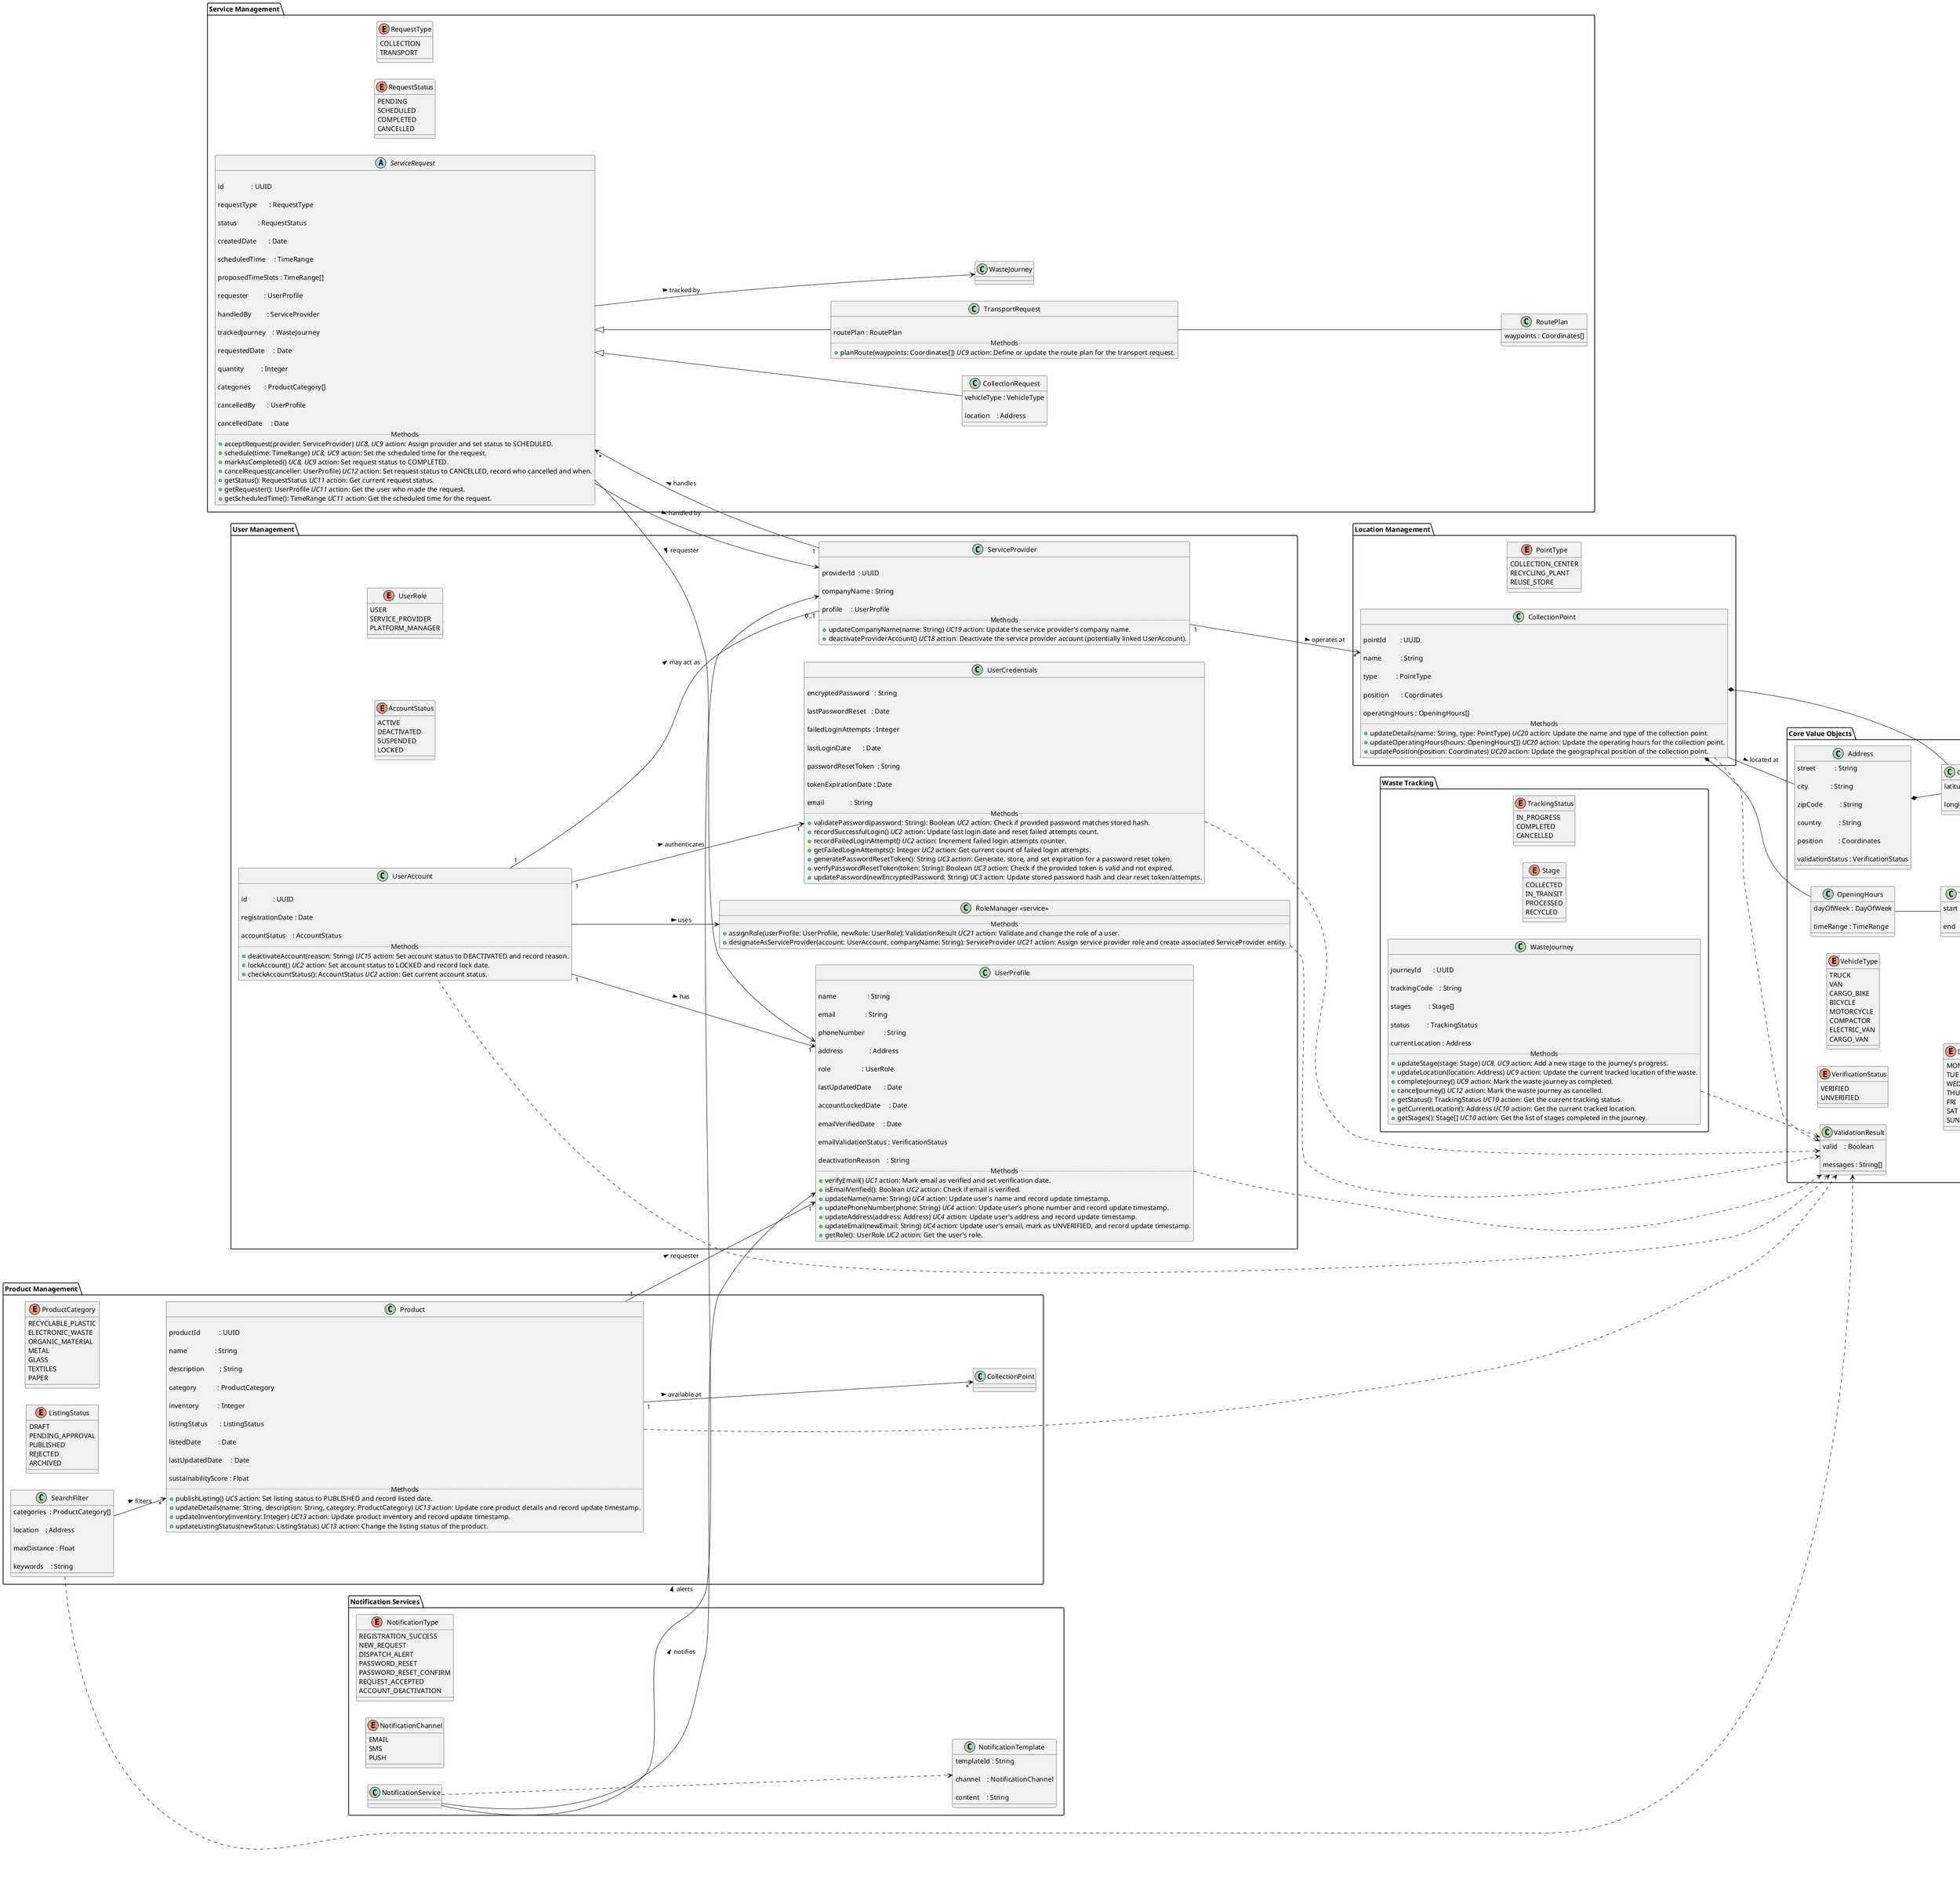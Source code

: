 @startuml
left to right direction
' ──────────────────────────────────────────────
'  CORE VALUE OBJECTS
' ──────────────────────────────────────────────
package "Core Value Objects" {
enum VerificationStatus {
VERIFIED
UNVERIFIED
}
enum VehicleType {
TRUCK
VAN
CARGO_BIKE
BICYCLE
MOTORCYCLE
COMPACTOR
ELECTRIC_VAN
CARGO_VAN
}
enum DayOfWeek {
MON
TUE
WED
THU
FRI
SAT
SUN
}
class ValidationResult {

valid    : Boolean

messages : String[]
}
class Coordinates {

latitude  : Float

longitude : Float
}
class Address {

street           : String

city             : String

zipCode          : String

country          : String

position         : Coordinates

validationStatus : VerificationStatus
}
class TimeRange {

start : LocalTime

end   : LocalTime
}
class OpeningHours {

dayOfWeek : DayOfWeek

timeRange : TimeRange
}
Address *-- Coordinates
OpeningHours -- TimeRange
}
' ──────────────────────────────────────────────
'  USER MANAGEMENT
' ──────────────────────────────────────────────
package "User Management" {
enum UserRole {
USER
SERVICE_PROVIDER
PLATFORM_MANAGER
}
enum AccountStatus {
ACTIVE
DEACTIVATED
SUSPENDED
LOCKED
}
class UserAccount {

id               : UUID

registrationDate : Date

accountStatus    : AccountStatus
.. Methods ..
+ deactivateAccount(reason: String) //UC15 //action: Set account status to DEACTIVATED and record reason.
+ lockAccount() //UC2 //action: Set account status to LOCKED and record lock date.
+ checkAccountStatus(): AccountStatus //UC2 //action: Get current account status.
}
class UserProfile {

name                  : String

email                 : String

phoneNumber           : String

address               : Address

role                  : UserRole

lastUpdatedDate       : Date

accountLockedDate     : Date

emailVerifiedDate     : Date

emailValidationStatus : VerificationStatus

deactivationReason    : String
.. Methods ..
+ verifyEmail() //UC1 //action: Mark email as verified and set verification date.
+ isEmailVerified(): Boolean //UC2 //action: Check if email is verified.
+ updateName(name: String) //UC4 //action: Update user's name and record update timestamp.
+ updatePhoneNumber(phone: String) //UC4 //action: Update user's phone number and record update timestamp.
+ updateAddress(address: Address) //UC4 //action: Update user's address and record update timestamp.
+ updateEmail(newEmail: String) //UC4 //action: Update user's email, mark as UNVERIFIED, and record update timestamp.
+ getRole(): UserRole //UC2 //action: Get the user's role.
}
class UserCredentials {

encryptedPassword   : String

lastPasswordReset   : Date

failedLoginAttempts : Integer

lastLoginDate       : Date

passwordResetToken  : String

tokenExpirationDate : Date

email               : String
.. Methods ..
+ validatePassword(password: String): Boolean //UC2 //action: Check if provided password matches stored hash.
+ recordSuccessfulLogin() //UC2 //action: Update last login date and reset failed attempts count.
+ recordFailedLoginAttempt() //UC2 //action: Increment failed login attempts counter.
+ getFailedLoginAttempts(): Integer //UC2 //action: Get current count of failed login attempts.
+ generatePasswordResetToken(): String //UC3 //action: Generate, store, and set expiration for a password reset token.
+ verifyPasswordResetToken(token: String): Boolean //UC3 //action: Check if the provided token is valid and not expired.
+ updatePassword(newEncryptedPassword: String) //UC3 //action: Update stored password hash and clear reset token/attempts.
}
class ServiceProvider {

providerId  : UUID

companyName : String

profile     : UserProfile
.. Methods ..
+ updateCompanyName(name: String) //UC19 //action: Update the service provider's company name.
+ deactivateProviderAccount() //UC18 //action: Deactivate the service provider account (potentially linked UserAccount).
}
class "RoleManager <<service>>" as RoleManager {
.. Methods ..
+ assignRole(userProfile: UserProfile, newRole: UserRole): ValidationResult //UC21 //action: Validate and change the role of a user.
+ designateAsServiceProvider(account: UserAccount, companyName: String): ServiceProvider //UC21 //action: Assign service provider role and create associated ServiceProvider entity.
}
UserAccount ..> ValidationResult
UserProfile ..> ValidationResult
UserCredentials ..> ValidationResult
RoleManager ..> ValidationResult
UserAccount "1" --> "1" UserProfile : has >
UserAccount "1" --> "1" UserCredentials : authenticates >
UserAccount --> RoleManager : uses >
UserAccount "1" -- "0..1" ServiceProvider : may act as >
}
' ──────────────────────────────────────────────
'  SERVICE MANAGEMENT
' ──────────────────────────────────────────────
package "Service Management" {
enum RequestType {
COLLECTION
TRANSPORT
}
enum RequestStatus {
PENDING
SCHEDULED
COMPLETED
CANCELLED
}
abstract class ServiceRequest {

id                : UUID

requestType       : RequestType

status            : RequestStatus

createdDate       : Date

scheduledTime     : TimeRange

proposedTimeSlots : TimeRange[]

requester         : UserProfile

handledBy         : ServiceProvider

trackedJourney    : WasteJourney

requestedDate     : Date

quantity          : Integer

categories        : ProductCategory[]

cancelledBy       : UserProfile

cancelledDate     : Date
.. Methods ..
+ acceptRequest(provider: ServiceProvider) //UC8, UC9 //action: Assign provider and set status to SCHEDULED.
+ schedule(time: TimeRange) //UC8, UC9 //action: Set the scheduled time for the request.
+ markAsCompleted() //UC8, UC9 //action: Set request status to COMPLETED.
+ cancelRequest(canceller: UserProfile) //UC12 //action: Set request status to CANCELLED, record who cancelled and when.
+ getStatus(): RequestStatus //UC11 //action: Get current request status.
+ getRequester(): UserProfile //UC11 //action: Get the user who made the request.
+ getScheduledTime(): TimeRange //UC11 //action: Get the scheduled time for the request.
}
class CollectionRequest extends ServiceRequest {

vehicleType : VehicleType

location    : Address
}
class TransportRequest extends ServiceRequest {

routePlan : RoutePlan
.. Methods ..
+ planRoute(waypoints: Coordinates[]) //UC9 //action: Define or update the route plan for the transport request.
}

class RoutePlan {

waypoints : Coordinates[]
}
ServiceProvider "1" --> "*" ServiceRequest : handles >

TransportRequest -- RoutePlan
ServiceRequest --> WasteJourney : tracked by >
ServiceRequest --> UserProfile : requester >
ServiceRequest --> ServiceProvider : handled by >
}
' ──────────────────────────────────────────────
'  WASTE TRACKING
' ──────────────────────────────────────────────
package "Waste Tracking" {
enum TrackingStatus {
IN_PROGRESS
COMPLETED
CANCELLED
}
enum Stage {
COLLECTED
IN_TRANSIT
PROCESSED
RECYCLED
}
class WasteJourney {

journeyId       : UUID

trackingCode    : String

stages          : Stage[]

status          : TrackingStatus

currentLocation : Address
.. Methods ..
+ updateStage(stage: Stage) //UC8, UC9 //action: Add a new stage to the journey's progress.
+ updateLocation(location: Address) //UC9 //action: Update the current tracked location of the waste.
+ completeJourney() //UC9 //action: Mark the waste journey as completed.
+ cancelJourney() //UC12 //action: Mark the waste journey as cancelled.
+ getStatus(): TrackingStatus //UC10 //action: Get the current tracking status.
+ getCurrentLocation(): Address //UC10 //action: Get the current tracked location.
+ getStages(): Stage[] //UC10 //action: Get the list of stages completed in the journey.
}
WasteJourney ..> ValidationResult
}
' ──────────────────────────────────────────────
'  PRODUCT MANAGEMENT
' ──────────────────────────────────────────────
package "Product Management" {
enum ProductCategory {
RECYCLABLE_PLASTIC
ELECTRONIC_WASTE
ORGANIC_MATERIAL
METAL
GLASS
TEXTILES
PAPER
}
enum ListingStatus {
DRAFT
PENDING_APPROVAL
PUBLISHED
REJECTED
ARCHIVED
}
class Product {

productId           : UUID

name                : String

description         : String

category            : ProductCategory

inventory           : Integer

listingStatus       : ListingStatus

listedDate          : Date

lastUpdatedDate     : Date

sustainabilityScore : Float
.. Methods ..
+ publishListing() //UC5 //action: Set listing status to PUBLISHED and record listed date.
+ updateDetails(name: String, description: String, category: ProductCategory) //UC13 //action: Update core product details and record update timestamp.
+ updateInventory(inventory: Integer) //UC13 //action: Update product inventory and record update timestamp.
+ updateListingStatus(newStatus: ListingStatus) //UC13 //action: Change the listing status of the product.
}
class SearchFilter {

categories  : ProductCategory[]

location    : Address

maxDistance : Float

keywords    : String
}
Product ..> ValidationResult
SearchFilter ..> ValidationResult
Product "1" --> "*" CollectionPoint : available at >
Product "1" --> "1" UserProfile      : requester >
SearchFilter --> "*" Product            : filters >
}
' ──────────────────────────────────────────────
'  LOCATION MANAGEMENT
' ──────────────────────────────────────────────
package "Location Management" {
enum PointType {
COLLECTION_CENTER
RECYCLING_PLANT
REUSE_STORE
}
class CollectionPoint {

pointId        : UUID

name           : String

type           : PointType

position       : Coordinates

operatingHours : OpeningHours[]
.. Methods ..
+ updateDetails(name: String, type: PointType) //UC20 //action: Update the name and type of the collection point.
+ updateOperatingHours(hours: OpeningHours[]) //UC20 //action: Update the operating hours for the collection point.
+ updatePosition(position: Coordinates) //UC20 //action: Update the geographical position of the collection point.
}
CollectionPoint ..> ValidationResult
CollectionPoint *-- Coordinates
CollectionPoint *-- OpeningHours
CollectionPoint -- Address : located at >
ServiceProvider "1" --> "*" CollectionPoint : operates at >
}
' ──────────────────────────────────────────────
'  NOTIFICATION SERVICES
' ──────────────────────────────────────────────
package "Notification Services" {
enum NotificationType {
REGISTRATION_SUCCESS
NEW_REQUEST
DISPATCH_ALERT
PASSWORD_RESET
PASSWORD_RESET_CONFIRM
REQUEST_ACCEPTED
ACCOUNT_DEACTIVATION
}
enum NotificationChannel{
EMAIL
SMS
PUSH
}
class NotificationTemplate {

templateId : String

channel    : NotificationChannel

content    : String
}
class NotificationService {
}
NotificationService ..> NotificationTemplate
NotificationService --> UserProfile     : notifies >
NotificationService --> ServiceProvider : alerts >
}
@enduml